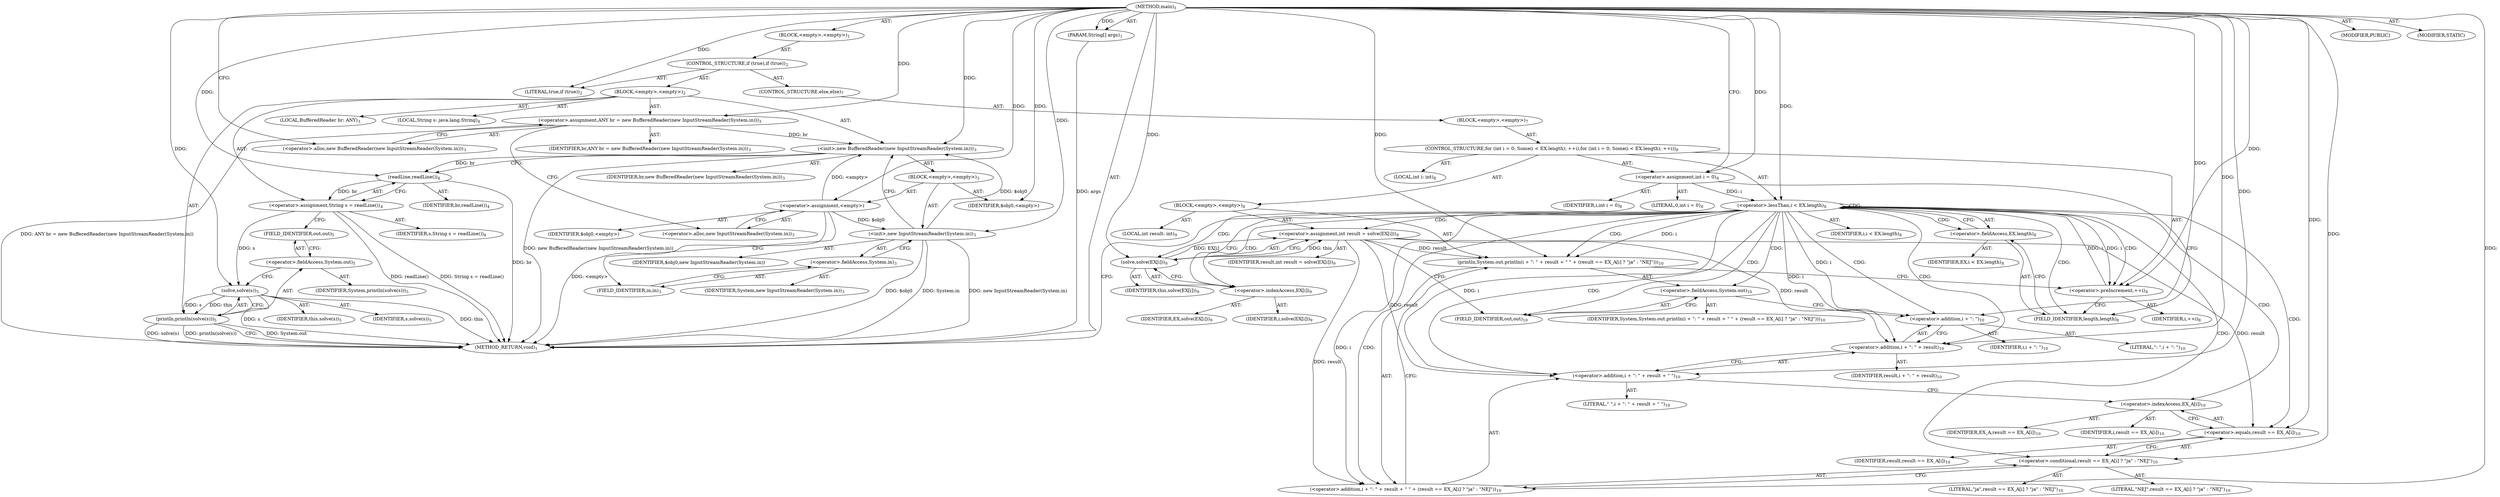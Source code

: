 digraph "main" {  
"19" [label = <(METHOD,main)<SUB>1</SUB>> ]
"20" [label = <(PARAM,String[] args)<SUB>1</SUB>> ]
"21" [label = <(BLOCK,&lt;empty&gt;,&lt;empty&gt;)<SUB>1</SUB>> ]
"22" [label = <(CONTROL_STRUCTURE,if (true),if (true))<SUB>2</SUB>> ]
"23" [label = <(LITERAL,true,if (true))<SUB>2</SUB>> ]
"24" [label = <(BLOCK,&lt;empty&gt;,&lt;empty&gt;)<SUB>2</SUB>> ]
"4" [label = <(LOCAL,BufferedReader br: ANY)<SUB>3</SUB>> ]
"25" [label = <(&lt;operator&gt;.assignment,ANY br = new BufferedReader(new InputStreamReader(System.in)))<SUB>3</SUB>> ]
"26" [label = <(IDENTIFIER,br,ANY br = new BufferedReader(new InputStreamReader(System.in)))<SUB>3</SUB>> ]
"27" [label = <(&lt;operator&gt;.alloc,new BufferedReader(new InputStreamReader(System.in)))<SUB>3</SUB>> ]
"28" [label = <(&lt;init&gt;,new BufferedReader(new InputStreamReader(System.in)))<SUB>3</SUB>> ]
"3" [label = <(IDENTIFIER,br,new BufferedReader(new InputStreamReader(System.in)))<SUB>3</SUB>> ]
"29" [label = <(BLOCK,&lt;empty&gt;,&lt;empty&gt;)<SUB>3</SUB>> ]
"30" [label = <(&lt;operator&gt;.assignment,&lt;empty&gt;)> ]
"31" [label = <(IDENTIFIER,$obj0,&lt;empty&gt;)> ]
"32" [label = <(&lt;operator&gt;.alloc,new InputStreamReader(System.in))<SUB>3</SUB>> ]
"33" [label = <(&lt;init&gt;,new InputStreamReader(System.in))<SUB>3</SUB>> ]
"34" [label = <(IDENTIFIER,$obj0,new InputStreamReader(System.in))> ]
"35" [label = <(&lt;operator&gt;.fieldAccess,System.in)<SUB>3</SUB>> ]
"36" [label = <(IDENTIFIER,System,new InputStreamReader(System.in))<SUB>3</SUB>> ]
"37" [label = <(FIELD_IDENTIFIER,in,in)<SUB>3</SUB>> ]
"38" [label = <(IDENTIFIER,$obj0,&lt;empty&gt;)> ]
"39" [label = <(LOCAL,String s: java.lang.String)<SUB>4</SUB>> ]
"40" [label = <(&lt;operator&gt;.assignment,String s = readLine())<SUB>4</SUB>> ]
"41" [label = <(IDENTIFIER,s,String s = readLine())<SUB>4</SUB>> ]
"42" [label = <(readLine,readLine())<SUB>4</SUB>> ]
"43" [label = <(IDENTIFIER,br,readLine())<SUB>4</SUB>> ]
"44" [label = <(println,println(solve(s)))<SUB>5</SUB>> ]
"45" [label = <(&lt;operator&gt;.fieldAccess,System.out)<SUB>5</SUB>> ]
"46" [label = <(IDENTIFIER,System,println(solve(s)))<SUB>5</SUB>> ]
"47" [label = <(FIELD_IDENTIFIER,out,out)<SUB>5</SUB>> ]
"48" [label = <(solve,solve(s))<SUB>5</SUB>> ]
"49" [label = <(IDENTIFIER,this,solve(s))<SUB>5</SUB>> ]
"50" [label = <(IDENTIFIER,s,solve(s))<SUB>5</SUB>> ]
"51" [label = <(CONTROL_STRUCTURE,else,else)<SUB>7</SUB>> ]
"52" [label = <(BLOCK,&lt;empty&gt;,&lt;empty&gt;)<SUB>7</SUB>> ]
"53" [label = <(CONTROL_STRUCTURE,for (int i = 0; Some(i &lt; EX.length); ++i),for (int i = 0; Some(i &lt; EX.length); ++i))<SUB>8</SUB>> ]
"54" [label = <(LOCAL,int i: int)<SUB>8</SUB>> ]
"55" [label = <(&lt;operator&gt;.assignment,int i = 0)<SUB>8</SUB>> ]
"56" [label = <(IDENTIFIER,i,int i = 0)<SUB>8</SUB>> ]
"57" [label = <(LITERAL,0,int i = 0)<SUB>8</SUB>> ]
"58" [label = <(&lt;operator&gt;.lessThan,i &lt; EX.length)<SUB>8</SUB>> ]
"59" [label = <(IDENTIFIER,i,i &lt; EX.length)<SUB>8</SUB>> ]
"60" [label = <(&lt;operator&gt;.fieldAccess,EX.length)<SUB>8</SUB>> ]
"61" [label = <(IDENTIFIER,EX,i &lt; EX.length)<SUB>8</SUB>> ]
"62" [label = <(FIELD_IDENTIFIER,length,length)<SUB>8</SUB>> ]
"63" [label = <(&lt;operator&gt;.preIncrement,++i)<SUB>8</SUB>> ]
"64" [label = <(IDENTIFIER,i,++i)<SUB>8</SUB>> ]
"65" [label = <(BLOCK,&lt;empty&gt;,&lt;empty&gt;)<SUB>8</SUB>> ]
"66" [label = <(LOCAL,int result: int)<SUB>9</SUB>> ]
"67" [label = <(&lt;operator&gt;.assignment,int result = solve(EX[i]))<SUB>9</SUB>> ]
"68" [label = <(IDENTIFIER,result,int result = solve(EX[i]))<SUB>9</SUB>> ]
"69" [label = <(solve,solve(EX[i]))<SUB>9</SUB>> ]
"70" [label = <(IDENTIFIER,this,solve(EX[i]))<SUB>9</SUB>> ]
"71" [label = <(&lt;operator&gt;.indexAccess,EX[i])<SUB>9</SUB>> ]
"72" [label = <(IDENTIFIER,EX,solve(EX[i]))<SUB>9</SUB>> ]
"73" [label = <(IDENTIFIER,i,solve(EX[i]))<SUB>9</SUB>> ]
"74" [label = <(println,System.out.println(i + &quot;: &quot; + result + &quot; &quot; + (result == EX_A[i] ? &quot;ja&quot; : &quot;NEJ&quot;)))<SUB>10</SUB>> ]
"75" [label = <(&lt;operator&gt;.fieldAccess,System.out)<SUB>10</SUB>> ]
"76" [label = <(IDENTIFIER,System,System.out.println(i + &quot;: &quot; + result + &quot; &quot; + (result == EX_A[i] ? &quot;ja&quot; : &quot;NEJ&quot;)))<SUB>10</SUB>> ]
"77" [label = <(FIELD_IDENTIFIER,out,out)<SUB>10</SUB>> ]
"78" [label = <(&lt;operator&gt;.addition,i + &quot;: &quot; + result + &quot; &quot; + (result == EX_A[i] ? &quot;ja&quot; : &quot;NEJ&quot;))<SUB>10</SUB>> ]
"79" [label = <(&lt;operator&gt;.addition,i + &quot;: &quot; + result + &quot; &quot;)<SUB>10</SUB>> ]
"80" [label = <(&lt;operator&gt;.addition,i + &quot;: &quot; + result)<SUB>10</SUB>> ]
"81" [label = <(&lt;operator&gt;.addition,i + &quot;: &quot;)<SUB>10</SUB>> ]
"82" [label = <(IDENTIFIER,i,i + &quot;: &quot;)<SUB>10</SUB>> ]
"83" [label = <(LITERAL,&quot;: &quot;,i + &quot;: &quot;)<SUB>10</SUB>> ]
"84" [label = <(IDENTIFIER,result,i + &quot;: &quot; + result)<SUB>10</SUB>> ]
"85" [label = <(LITERAL,&quot; &quot;,i + &quot;: &quot; + result + &quot; &quot;)<SUB>10</SUB>> ]
"86" [label = <(&lt;operator&gt;.conditional,result == EX_A[i] ? &quot;ja&quot; : &quot;NEJ&quot;)<SUB>10</SUB>> ]
"87" [label = <(&lt;operator&gt;.equals,result == EX_A[i])<SUB>10</SUB>> ]
"88" [label = <(IDENTIFIER,result,result == EX_A[i])<SUB>10</SUB>> ]
"89" [label = <(&lt;operator&gt;.indexAccess,EX_A[i])<SUB>10</SUB>> ]
"90" [label = <(IDENTIFIER,EX_A,result == EX_A[i])<SUB>10</SUB>> ]
"91" [label = <(IDENTIFIER,i,result == EX_A[i])<SUB>10</SUB>> ]
"92" [label = <(LITERAL,&quot;ja&quot;,result == EX_A[i] ? &quot;ja&quot; : &quot;NEJ&quot;)<SUB>10</SUB>> ]
"93" [label = <(LITERAL,&quot;NEJ&quot;,result == EX_A[i] ? &quot;ja&quot; : &quot;NEJ&quot;)<SUB>10</SUB>> ]
"94" [label = <(MODIFIER,PUBLIC)> ]
"95" [label = <(MODIFIER,STATIC)> ]
"96" [label = <(METHOD_RETURN,void)<SUB>1</SUB>> ]
  "19" -> "20"  [ label = "AST: "] 
  "19" -> "21"  [ label = "AST: "] 
  "19" -> "94"  [ label = "AST: "] 
  "19" -> "95"  [ label = "AST: "] 
  "19" -> "96"  [ label = "AST: "] 
  "21" -> "22"  [ label = "AST: "] 
  "22" -> "23"  [ label = "AST: "] 
  "22" -> "24"  [ label = "AST: "] 
  "22" -> "51"  [ label = "AST: "] 
  "24" -> "4"  [ label = "AST: "] 
  "24" -> "25"  [ label = "AST: "] 
  "24" -> "28"  [ label = "AST: "] 
  "24" -> "39"  [ label = "AST: "] 
  "24" -> "40"  [ label = "AST: "] 
  "24" -> "44"  [ label = "AST: "] 
  "25" -> "26"  [ label = "AST: "] 
  "25" -> "27"  [ label = "AST: "] 
  "28" -> "3"  [ label = "AST: "] 
  "28" -> "29"  [ label = "AST: "] 
  "29" -> "30"  [ label = "AST: "] 
  "29" -> "33"  [ label = "AST: "] 
  "29" -> "38"  [ label = "AST: "] 
  "30" -> "31"  [ label = "AST: "] 
  "30" -> "32"  [ label = "AST: "] 
  "33" -> "34"  [ label = "AST: "] 
  "33" -> "35"  [ label = "AST: "] 
  "35" -> "36"  [ label = "AST: "] 
  "35" -> "37"  [ label = "AST: "] 
  "40" -> "41"  [ label = "AST: "] 
  "40" -> "42"  [ label = "AST: "] 
  "42" -> "43"  [ label = "AST: "] 
  "44" -> "45"  [ label = "AST: "] 
  "44" -> "48"  [ label = "AST: "] 
  "45" -> "46"  [ label = "AST: "] 
  "45" -> "47"  [ label = "AST: "] 
  "48" -> "49"  [ label = "AST: "] 
  "48" -> "50"  [ label = "AST: "] 
  "51" -> "52"  [ label = "AST: "] 
  "52" -> "53"  [ label = "AST: "] 
  "53" -> "54"  [ label = "AST: "] 
  "53" -> "55"  [ label = "AST: "] 
  "53" -> "58"  [ label = "AST: "] 
  "53" -> "63"  [ label = "AST: "] 
  "53" -> "65"  [ label = "AST: "] 
  "55" -> "56"  [ label = "AST: "] 
  "55" -> "57"  [ label = "AST: "] 
  "58" -> "59"  [ label = "AST: "] 
  "58" -> "60"  [ label = "AST: "] 
  "60" -> "61"  [ label = "AST: "] 
  "60" -> "62"  [ label = "AST: "] 
  "63" -> "64"  [ label = "AST: "] 
  "65" -> "66"  [ label = "AST: "] 
  "65" -> "67"  [ label = "AST: "] 
  "65" -> "74"  [ label = "AST: "] 
  "67" -> "68"  [ label = "AST: "] 
  "67" -> "69"  [ label = "AST: "] 
  "69" -> "70"  [ label = "AST: "] 
  "69" -> "71"  [ label = "AST: "] 
  "71" -> "72"  [ label = "AST: "] 
  "71" -> "73"  [ label = "AST: "] 
  "74" -> "75"  [ label = "AST: "] 
  "74" -> "78"  [ label = "AST: "] 
  "75" -> "76"  [ label = "AST: "] 
  "75" -> "77"  [ label = "AST: "] 
  "78" -> "79"  [ label = "AST: "] 
  "78" -> "86"  [ label = "AST: "] 
  "79" -> "80"  [ label = "AST: "] 
  "79" -> "85"  [ label = "AST: "] 
  "80" -> "81"  [ label = "AST: "] 
  "80" -> "84"  [ label = "AST: "] 
  "81" -> "82"  [ label = "AST: "] 
  "81" -> "83"  [ label = "AST: "] 
  "86" -> "87"  [ label = "AST: "] 
  "86" -> "92"  [ label = "AST: "] 
  "86" -> "93"  [ label = "AST: "] 
  "87" -> "88"  [ label = "AST: "] 
  "87" -> "89"  [ label = "AST: "] 
  "89" -> "90"  [ label = "AST: "] 
  "89" -> "91"  [ label = "AST: "] 
  "25" -> "32"  [ label = "CFG: "] 
  "28" -> "42"  [ label = "CFG: "] 
  "40" -> "47"  [ label = "CFG: "] 
  "44" -> "96"  [ label = "CFG: "] 
  "27" -> "25"  [ label = "CFG: "] 
  "42" -> "40"  [ label = "CFG: "] 
  "45" -> "48"  [ label = "CFG: "] 
  "48" -> "44"  [ label = "CFG: "] 
  "30" -> "37"  [ label = "CFG: "] 
  "33" -> "28"  [ label = "CFG: "] 
  "47" -> "45"  [ label = "CFG: "] 
  "55" -> "62"  [ label = "CFG: "] 
  "58" -> "96"  [ label = "CFG: "] 
  "58" -> "71"  [ label = "CFG: "] 
  "63" -> "62"  [ label = "CFG: "] 
  "32" -> "30"  [ label = "CFG: "] 
  "35" -> "33"  [ label = "CFG: "] 
  "60" -> "58"  [ label = "CFG: "] 
  "67" -> "77"  [ label = "CFG: "] 
  "74" -> "63"  [ label = "CFG: "] 
  "37" -> "35"  [ label = "CFG: "] 
  "62" -> "60"  [ label = "CFG: "] 
  "69" -> "67"  [ label = "CFG: "] 
  "75" -> "81"  [ label = "CFG: "] 
  "78" -> "74"  [ label = "CFG: "] 
  "71" -> "69"  [ label = "CFG: "] 
  "77" -> "75"  [ label = "CFG: "] 
  "79" -> "89"  [ label = "CFG: "] 
  "86" -> "78"  [ label = "CFG: "] 
  "80" -> "79"  [ label = "CFG: "] 
  "87" -> "86"  [ label = "CFG: "] 
  "81" -> "80"  [ label = "CFG: "] 
  "89" -> "87"  [ label = "CFG: "] 
  "19" -> "27"  [ label = "CFG: "] 
  "19" -> "55"  [ label = "CFG: "] 
  "20" -> "96"  [ label = "DDG: args"] 
  "25" -> "96"  [ label = "DDG: ANY br = new BufferedReader(new InputStreamReader(System.in))"] 
  "30" -> "96"  [ label = "DDG: &lt;empty&gt;"] 
  "33" -> "96"  [ label = "DDG: $obj0"] 
  "33" -> "96"  [ label = "DDG: System.in"] 
  "33" -> "96"  [ label = "DDG: new InputStreamReader(System.in)"] 
  "28" -> "96"  [ label = "DDG: new BufferedReader(new InputStreamReader(System.in))"] 
  "42" -> "96"  [ label = "DDG: br"] 
  "40" -> "96"  [ label = "DDG: readLine()"] 
  "40" -> "96"  [ label = "DDG: String s = readLine()"] 
  "44" -> "96"  [ label = "DDG: System.out"] 
  "48" -> "96"  [ label = "DDG: this"] 
  "48" -> "96"  [ label = "DDG: s"] 
  "44" -> "96"  [ label = "DDG: solve(s)"] 
  "44" -> "96"  [ label = "DDG: println(solve(s))"] 
  "19" -> "20"  [ label = "DDG: "] 
  "19" -> "23"  [ label = "DDG: "] 
  "19" -> "25"  [ label = "DDG: "] 
  "42" -> "40"  [ label = "DDG: br"] 
  "25" -> "28"  [ label = "DDG: br"] 
  "19" -> "28"  [ label = "DDG: "] 
  "30" -> "28"  [ label = "DDG: &lt;empty&gt;"] 
  "33" -> "28"  [ label = "DDG: $obj0"] 
  "48" -> "44"  [ label = "DDG: this"] 
  "48" -> "44"  [ label = "DDG: s"] 
  "19" -> "30"  [ label = "DDG: "] 
  "19" -> "38"  [ label = "DDG: "] 
  "28" -> "42"  [ label = "DDG: br"] 
  "19" -> "42"  [ label = "DDG: "] 
  "19" -> "48"  [ label = "DDG: "] 
  "40" -> "48"  [ label = "DDG: s"] 
  "19" -> "55"  [ label = "DDG: "] 
  "30" -> "33"  [ label = "DDG: $obj0"] 
  "19" -> "33"  [ label = "DDG: "] 
  "55" -> "58"  [ label = "DDG: i"] 
  "63" -> "58"  [ label = "DDG: i"] 
  "19" -> "58"  [ label = "DDG: "] 
  "19" -> "63"  [ label = "DDG: "] 
  "58" -> "63"  [ label = "DDG: i"] 
  "69" -> "67"  [ label = "DDG: this"] 
  "69" -> "67"  [ label = "DDG: EX[i]"] 
  "58" -> "74"  [ label = "DDG: i"] 
  "19" -> "74"  [ label = "DDG: "] 
  "67" -> "74"  [ label = "DDG: result"] 
  "19" -> "69"  [ label = "DDG: "] 
  "58" -> "78"  [ label = "DDG: i"] 
  "19" -> "78"  [ label = "DDG: "] 
  "67" -> "78"  [ label = "DDG: result"] 
  "58" -> "79"  [ label = "DDG: i"] 
  "19" -> "79"  [ label = "DDG: "] 
  "67" -> "79"  [ label = "DDG: result"] 
  "19" -> "86"  [ label = "DDG: "] 
  "58" -> "80"  [ label = "DDG: i"] 
  "19" -> "80"  [ label = "DDG: "] 
  "67" -> "80"  [ label = "DDG: result"] 
  "19" -> "87"  [ label = "DDG: "] 
  "67" -> "87"  [ label = "DDG: result"] 
  "58" -> "81"  [ label = "DDG: i"] 
  "19" -> "81"  [ label = "DDG: "] 
  "58" -> "60"  [ label = "CDG: "] 
  "58" -> "77"  [ label = "CDG: "] 
  "58" -> "89"  [ label = "CDG: "] 
  "58" -> "75"  [ label = "CDG: "] 
  "58" -> "81"  [ label = "CDG: "] 
  "58" -> "69"  [ label = "CDG: "] 
  "58" -> "67"  [ label = "CDG: "] 
  "58" -> "74"  [ label = "CDG: "] 
  "58" -> "87"  [ label = "CDG: "] 
  "58" -> "79"  [ label = "CDG: "] 
  "58" -> "80"  [ label = "CDG: "] 
  "58" -> "58"  [ label = "CDG: "] 
  "58" -> "71"  [ label = "CDG: "] 
  "58" -> "63"  [ label = "CDG: "] 
  "58" -> "78"  [ label = "CDG: "] 
  "58" -> "62"  [ label = "CDG: "] 
  "58" -> "86"  [ label = "CDG: "] 
}
